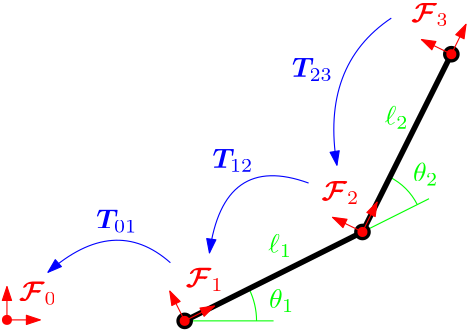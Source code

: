 <?xml version="1.0"?>
<!DOCTYPE ipe SYSTEM "ipe.dtd">
<ipe version="70218" creator="Ipe 7.2.24">
<info created="D:20220624182717" modified="D:20220624182717"/>
<preamble>\usepackage{bm}</preamble>
<ipestyle name="basic">
<symbol name="arrow/arc(spx)">
<path stroke="sym-stroke" fill="sym-stroke" pen="sym-pen">
0 0 m
-1 0.333 l
-1 -0.333 l
h
</path>
</symbol>
<symbol name="arrow/farc(spx)">
<path stroke="sym-stroke" fill="white" pen="sym-pen">
0 0 m
-1 0.333 l
-1 -0.333 l
h
</path>
</symbol>
<symbol name="arrow/ptarc(spx)">
<path stroke="sym-stroke" fill="sym-stroke" pen="sym-pen">
0 0 m
-1 0.333 l
-0.8 0 l
-1 -0.333 l
h
</path>
</symbol>
<symbol name="arrow/fptarc(spx)">
<path stroke="sym-stroke" fill="white" pen="sym-pen">
0 0 m
-1 0.333 l
-0.8 0 l
-1 -0.333 l
h
</path>
</symbol>
<symbol name="mark/circle(sx)" transformations="translations">
<path fill="sym-stroke">
0.6 0 0 0.6 0 0 e
0.4 0 0 0.4 0 0 e
</path>
</symbol>
<symbol name="mark/disk(sx)" transformations="translations">
<path fill="sym-stroke">
0.6 0 0 0.6 0 0 e
</path>
</symbol>
<symbol name="mark/fdisk(sfx)" transformations="translations">
<group>
<path fill="sym-fill">
0.5 0 0 0.5 0 0 e
</path>
<path fill="sym-stroke" fillrule="eofill">
0.6 0 0 0.6 0 0 e
0.4 0 0 0.4 0 0 e
</path>
</group>
</symbol>
<symbol name="mark/box(sx)" transformations="translations">
<path fill="sym-stroke" fillrule="eofill">
-0.6 -0.6 m
0.6 -0.6 l
0.6 0.6 l
-0.6 0.6 l
h
-0.4 -0.4 m
0.4 -0.4 l
0.4 0.4 l
-0.4 0.4 l
h
</path>
</symbol>
<symbol name="mark/square(sx)" transformations="translations">
<path fill="sym-stroke">
-0.6 -0.6 m
0.6 -0.6 l
0.6 0.6 l
-0.6 0.6 l
h
</path>
</symbol>
<symbol name="mark/fsquare(sfx)" transformations="translations">
<group>
<path fill="sym-fill">
-0.5 -0.5 m
0.5 -0.5 l
0.5 0.5 l
-0.5 0.5 l
h
</path>
<path fill="sym-stroke" fillrule="eofill">
-0.6 -0.6 m
0.6 -0.6 l
0.6 0.6 l
-0.6 0.6 l
h
-0.4 -0.4 m
0.4 -0.4 l
0.4 0.4 l
-0.4 0.4 l
h
</path>
</group>
</symbol>
<symbol name="mark/cross(sx)" transformations="translations">
<group>
<path fill="sym-stroke">
-0.43 -0.57 m
0.57 0.43 l
0.43 0.57 l
-0.57 -0.43 l
h
</path>
<path fill="sym-stroke">
-0.43 0.57 m
0.57 -0.43 l
0.43 -0.57 l
-0.57 0.43 l
h
</path>
</group>
</symbol>
<symbol name="arrow/fnormal(spx)">
<path stroke="sym-stroke" fill="white" pen="sym-pen">
0 0 m
-1 0.333 l
-1 -0.333 l
h
</path>
</symbol>
<symbol name="arrow/pointed(spx)">
<path stroke="sym-stroke" fill="sym-stroke" pen="sym-pen">
0 0 m
-1 0.333 l
-0.8 0 l
-1 -0.333 l
h
</path>
</symbol>
<symbol name="arrow/fpointed(spx)">
<path stroke="sym-stroke" fill="white" pen="sym-pen">
0 0 m
-1 0.333 l
-0.8 0 l
-1 -0.333 l
h
</path>
</symbol>
<symbol name="arrow/linear(spx)">
<path stroke="sym-stroke" pen="sym-pen">
-1 0.333 m
0 0 l
-1 -0.333 l
</path>
</symbol>
<symbol name="arrow/fdouble(spx)">
<path stroke="sym-stroke" fill="white" pen="sym-pen">
0 0 m
-1 0.333 l
-1 -0.333 l
h
-1 0 m
-2 0.333 l
-2 -0.333 l
h
</path>
</symbol>
<symbol name="arrow/double(spx)">
<path stroke="sym-stroke" fill="sym-stroke" pen="sym-pen">
0 0 m
-1 0.333 l
-1 -0.333 l
h
-1 0 m
-2 0.333 l
-2 -0.333 l
h
</path>
</symbol>
<symbol name="arrow/mid-normal(spx)">
<path stroke="sym-stroke" fill="sym-stroke" pen="sym-pen">
0.5 0 m
-0.5 0.333 l
-0.5 -0.333 l
h
</path>
</symbol>
<symbol name="arrow/mid-fnormal(spx)">
<path stroke="sym-stroke" fill="white" pen="sym-pen">
0.5 0 m
-0.5 0.333 l
-0.5 -0.333 l
h
</path>
</symbol>
<symbol name="arrow/mid-pointed(spx)">
<path stroke="sym-stroke" fill="sym-stroke" pen="sym-pen">
0.5 0 m
-0.5 0.333 l
-0.3 0 l
-0.5 -0.333 l
h
</path>
</symbol>
<symbol name="arrow/mid-fpointed(spx)">
<path stroke="sym-stroke" fill="white" pen="sym-pen">
0.5 0 m
-0.5 0.333 l
-0.3 0 l
-0.5 -0.333 l
h
</path>
</symbol>
<symbol name="arrow/mid-double(spx)">
<path stroke="sym-stroke" fill="sym-stroke" pen="sym-pen">
1 0 m
0 0.333 l
0 -0.333 l
h
0 0 m
-1 0.333 l
-1 -0.333 l
h
</path>
</symbol>
<symbol name="arrow/mid-fdouble(spx)">
<path stroke="sym-stroke" fill="white" pen="sym-pen">
1 0 m
0 0.333 l
0 -0.333 l
h
0 0 m
-1 0.333 l
-1 -0.333 l
h
</path>
</symbol>
<anglesize name="22.5 deg" value="22.5"/>
<anglesize name="30 deg" value="30"/>
<anglesize name="45 deg" value="45"/>
<anglesize name="60 deg" value="60"/>
<anglesize name="90 deg" value="90"/>
<arrowsize name="large" value="10"/>
<arrowsize name="small" value="5"/>
<arrowsize name="tiny" value="3"/>
<color name="blue" value="0 0 1"/>
<color name="brown" value="0.647 0.165 0.165"/>
<color name="darkblue" value="0 0 0.545"/>
<color name="darkcyan" value="0 0.545 0.545"/>
<color name="darkgray" value="0.663"/>
<color name="darkgreen" value="0 0.392 0"/>
<color name="darkmagenta" value="0.545 0 0.545"/>
<color name="darkorange" value="1 0.549 0"/>
<color name="darkred" value="0.545 0 0"/>
<color name="gold" value="1 0.843 0"/>
<color name="gray" value="0.745"/>
<color name="green" value="0 1 0"/>
<color name="lightblue" value="0.678 0.847 0.902"/>
<color name="lightcyan" value="0.878 1 1"/>
<color name="lightgray" value="0.827"/>
<color name="lightgreen" value="0.565 0.933 0.565"/>
<color name="lightyellow" value="1 1 0.878"/>
<color name="navy" value="0 0 0.502"/>
<color name="orange" value="1 0.647 0"/>
<color name="pink" value="1 0.753 0.796"/>
<color name="purple" value="0.627 0.125 0.941"/>
<color name="red" value="1 0 0"/>
<color name="seagreen" value="0.18 0.545 0.341"/>
<color name="turquoise" value="0.251 0.878 0.816"/>
<color name="violet" value="0.933 0.51 0.933"/>
<color name="yellow" value="1 1 0"/>
<dashstyle name="dash dot dotted" value="[4 2 1 2 1 2] 0"/>
<dashstyle name="dash dotted" value="[4 2 1 2] 0"/>
<dashstyle name="dashed" value="[4] 0"/>
<dashstyle name="dotted" value="[1 3] 0"/>
<gridsize name="10 pts (~3.5 mm)" value="10"/>
<gridsize name="14 pts (~5 mm)" value="14"/>
<gridsize name="16 pts (~6 mm)" value="16"/>
<gridsize name="20 pts (~7 mm)" value="20"/>
<gridsize name="28 pts (~10 mm)" value="28"/>
<gridsize name="32 pts (~12 mm)" value="32"/>
<gridsize name="4 pts" value="4"/>
<gridsize name="56 pts (~20 mm)" value="56"/>
<gridsize name="8 pts (~3 mm)" value="8"/>
<opacity name="10%" value="0.1"/>
<opacity name="30%" value="0.3"/>
<opacity name="50%" value="0.5"/>
<opacity name="75%" value="0.75"/>
<pen name="fat" value="1.2"/>
<pen name="heavier" value="0.8"/>
<pen name="ultrafat" value="2"/>
<symbolsize name="large" value="5"/>
<symbolsize name="small" value="2"/>
<symbolsize name="tiny" value="1.1"/>
<textsize name="Huge" value="\Huge"/>
<textsize name="LARGE" value="\LARGE"/>
<textsize name="Large" value="\Large"/>
<textsize name="footnote" value="\footnotesize"/>
<textsize name="huge" value="\huge"/>
<textsize name="large" value="\large"/>
<textsize name="small" value="\small"/>
<textsize name="tiny" value="\tiny"/>
<textstyle name="center" begin="\begin{center}" end="\end{center}"/>
<textstyle name="item" begin="\begin{itemize}\item{}" end="\end{itemize}"/>
<textstyle name="itemize" begin="\begin{itemize}" end="\end{itemize}"/>
<tiling name="falling" angle="-60" step="4" width="1"/>
<tiling name="rising" angle="30" step="4" width="1"/>
</ipestyle>
<page>
<layer name="alpha"/>
<view layers="alpha" active="alpha"/>
<path layer="alpha" stroke="green">
339.733 633.866 m
22.0619 0 0 22.0619 320 624 329.866 643.733 a
</path>
<path stroke="green">
320 624 m
343.963 635.982 l
</path>
<path stroke="green">
281.877 592 m
25.8773 0 0 25.8773 256 592 279.145 603.573 a
</path>
<path stroke="green">
256 592 m
288 592 l
</path>
<path stroke="black" pen="ultrafat">
256 592 m
320 624 l
352 688 l
</path>
<use name="mark/disk(sx)" pos="320 624" size="large" stroke="black"/>
<use name="mark/disk(sx)" pos="256 592" size="large" stroke="black"/>
<use name="mark/disk(sx)" pos="352 688" size="large" stroke="black"/>
<path matrix="0.894427 0.447214 -0.447214 0.894427 363.331 -16.2105" stroke="red" arrow="normal/small">
176 592 m
176 604 l
</path>
<path matrix="0.894427 0.447214 -0.447214 0.894427 363.331 -16.2105" stroke="red" arrow="normal/small">
176 592 m
188 592 l
</path>
<use matrix="0.894427 0.447214 -0.447214 0.894427 363.331 -16.2105" name="mark/disk(sx)" pos="176 592" size="normal" stroke="red"/>
<path matrix="1 0 0 1 16.0159 0.352215" stroke="red" arrow="normal/small">
176 592 m
176 604 l
</path>
<path matrix="1 0 0 1 16.0159 0.352215" stroke="red" arrow="normal/small">
176 592 m
188 592 l
</path>
<use matrix="1 0 0 1 16.0159 0.352215" name="mark/disk(sx)" pos="176 592" size="normal" stroke="red"/>
<path matrix="0.440106 0.897946 -0.897946 0.440106 774.125 205.419" stroke="red" arrow="normal/small">
176 592 m
176 604 l
</path>
<path matrix="0.440106 0.897946 -0.897946 0.440106 774.125 205.419" stroke="red" arrow="normal/small">
176 592 m
188 592 l
</path>
<use matrix="0.440106 0.897946 -0.897946 0.440106 774.125 205.419" name="mark/disk(sx)" pos="176 592" size="normal" stroke="red"/>
<path matrix="0.440106 0.897946 -0.897946 0.440106 806.125 269.419" stroke="red" arrow="normal/small">
176 592 m
176 604 l
</path>
<path matrix="0.440106 0.897946 -0.897946 0.440106 806.125 269.419" stroke="red" arrow="normal/small">
176 592 m
188 592 l
</path>
<use matrix="0.440106 0.897946 -0.897946 0.440106 806.125 269.419" name="mark/disk(sx)" pos="176 592" size="normal" stroke="red"/>
<text matrix="1 0 0 1 0.38918 -12.666" transformations="translations" pos="196 612" stroke="red" type="label" width="13.593" height="6.84" depth="1.49" valign="baseline" style="math">\bm{\mathcal{F}}_0</text>
<text matrix="1 0 0 1 60.4298 -7.73141" transformations="translations" pos="196 612" stroke="red" type="label" width="13.593" height="6.84" depth="1.49" valign="baseline" style="math">\bm{\mathcal{F}}_1</text>
<text matrix="1 0 0 1 109.285 23.522" transformations="translations" pos="196 612" stroke="red" type="label" width="13.593" height="6.84" depth="1.49" valign="baseline" style="math">\bm{\mathcal{F}}_2</text>
<text matrix="1 0 0 1 141.526 87.6748" transformations="translations" pos="196 612" stroke="red" type="label" width="13.593" height="6.84" depth="1.49" valign="baseline" style="math">\bm{\mathcal{F}}_3</text>
<text matrix="1 0 0 1 -7.50652 17.5326" transformations="translations" pos="293.555 598.976" stroke="green" type="label" width="8.62" height="6.923" depth="1.49" valign="baseline" style="math">\ell_1</text>
<text matrix="1 0 0 1 34.4991 63.6513" transformations="translations" pos="293.555 598.976" stroke="green" type="label" width="8.62" height="6.923" depth="1.49" valign="baseline" style="math">\ell_2</text>
<text matrix="1 0 0 1 -1.64494 0.657975" transformations="translations" pos="288 596" stroke="green" type="label" width="9.146" height="6.923" depth="1.49" valign="baseline" style="math">\theta_1</text>
<text matrix="1 0 0 1 50.1906 46.1906" transformations="translations" pos="288 596" stroke="green" type="label" width="9.146" height="6.923" depth="1.49" valign="baseline" style="math">\theta_2</text>
<path stroke="blue" rarrow="normal/small">
206.773 609.48 m
230.789 630.7
250.857 612.934 c
</path>
<text matrix="1 0 0 1 0.822469 -6.08627" transformations="translations" pos="223.387 631.358" stroke="blue" type="label" width="14.783" height="6.84" depth="1.49" valign="baseline" style="math">\bm{T}_{01}</text>
<path stroke="blue" rarrow="normal/small">
264.914 616.45 m
269.849 652.803
300.61 641.618 c
</path>
<text matrix="1 0 0 1 42.6035 15.7915" transformations="translations" pos="223.387 631.358" stroke="blue" type="label" width="14.783" height="6.84" depth="1.49" valign="baseline" style="math">\bm{T}_{12}</text>
<path stroke="blue" rarrow="normal/small">
310.808 648.033 m
304.886 683.892
330.383 701 c
</path>
<text matrix="1 0 0 1 71.2254 48.5259" transformations="translations" pos="223.387 631.358" stroke="blue" type="label" width="14.783" height="6.84" depth="1.49" valign="baseline" style="math">\bm{T}_{23}</text>
</page>
</ipe>
